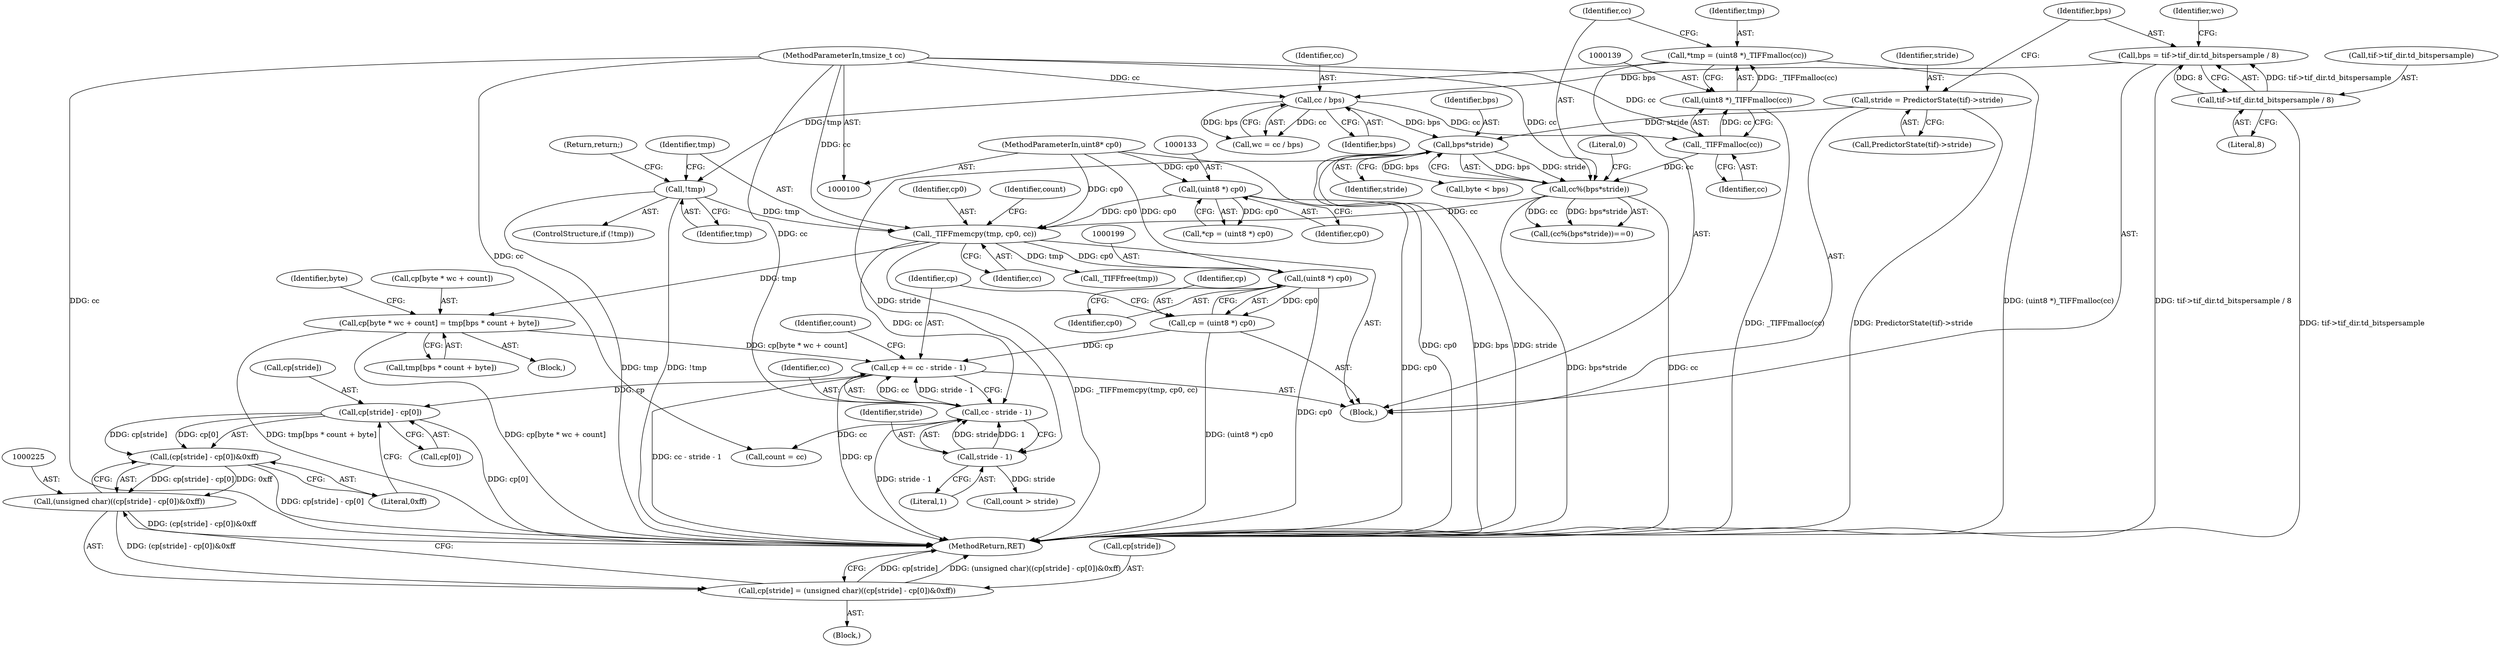 digraph "1_libtiff_3ca657a8793dd011bf869695d72ad31c779c3cc1_4@pointer" {
"1000227" [label="(Call,cp[stride] - cp[0])"];
"1000201" [label="(Call,cp += cc - stride - 1)"];
"1000203" [label="(Call,cc - stride - 1)"];
"1000154" [label="(Call,_TIFFmemcpy(tmp, cp0, cc))"];
"1000151" [label="(Call,!tmp)"];
"1000136" [label="(Call,*tmp = (uint8 *)_TIFFmalloc(cc))"];
"1000138" [label="(Call,(uint8 *)_TIFFmalloc(cc))"];
"1000140" [label="(Call,_TIFFmalloc(cc))"];
"1000125" [label="(Call,cc / bps)"];
"1000103" [label="(MethodParameterIn,tmsize_t cc)"];
"1000113" [label="(Call,bps = tif->tif_dir.td_bitspersample / 8)"];
"1000115" [label="(Call,tif->tif_dir.td_bitspersample / 8)"];
"1000132" [label="(Call,(uint8 *) cp0)"];
"1000102" [label="(MethodParameterIn,uint8* cp0)"];
"1000144" [label="(Call,cc%(bps*stride))"];
"1000146" [label="(Call,bps*stride)"];
"1000106" [label="(Call,stride = PredictorState(tif)->stride)"];
"1000205" [label="(Call,stride - 1)"];
"1000179" [label="(Call,cp[byte * wc + count] = tmp[bps * count + byte])"];
"1000196" [label="(Call,cp = (uint8 *) cp0)"];
"1000198" [label="(Call,(uint8 *) cp0)"];
"1000226" [label="(Call,(cp[stride] - cp[0])&0xff)"];
"1000224" [label="(Call,(unsigned char)((cp[stride] - cp[0])&0xff))"];
"1000220" [label="(Call,cp[stride] = (unsigned char)((cp[stride] - cp[0])&0xff))"];
"1000187" [label="(Call,tmp[bps * count + byte])"];
"1000123" [label="(Call,wc = cc / bps)"];
"1000113" [label="(Call,bps = tif->tif_dir.td_bitspersample / 8)"];
"1000146" [label="(Call,bps*stride)"];
"1000203" [label="(Call,cc - stride - 1)"];
"1000145" [label="(Identifier,cc)"];
"1000130" [label="(Call,*cp = (uint8 *) cp0)"];
"1000140" [label="(Call,_TIFFmalloc(cc))"];
"1000200" [label="(Identifier,cp0)"];
"1000209" [label="(Call,count = cc)"];
"1000115" [label="(Call,tif->tif_dir.td_bitspersample / 8)"];
"1000235" [label="(MethodReturn,RET)"];
"1000212" [label="(Call,count > stride)"];
"1000224" [label="(Call,(unsigned char)((cp[stride] - cp[0])&0xff))"];
"1000160" [label="(Identifier,count)"];
"1000137" [label="(Identifier,tmp)"];
"1000234" [label="(Literal,0xff)"];
"1000150" [label="(ControlStructure,if (!tmp))"];
"1000221" [label="(Call,cp[stride])"];
"1000155" [label="(Identifier,tmp)"];
"1000206" [label="(Identifier,stride)"];
"1000197" [label="(Identifier,cp)"];
"1000204" [label="(Identifier,cc)"];
"1000144" [label="(Call,cc%(bps*stride))"];
"1000218" [label="(Block,)"];
"1000124" [label="(Identifier,wc)"];
"1000226" [label="(Call,(cp[stride] - cp[0])&0xff)"];
"1000136" [label="(Call,*tmp = (uint8 *)_TIFFmalloc(cc))"];
"1000152" [label="(Identifier,tmp)"];
"1000114" [label="(Identifier,bps)"];
"1000126" [label="(Identifier,cc)"];
"1000143" [label="(Call,(cc%(bps*stride))==0)"];
"1000116" [label="(Call,tif->tif_dir.td_bitspersample)"];
"1000134" [label="(Identifier,cp0)"];
"1000147" [label="(Identifier,bps)"];
"1000180" [label="(Call,cp[byte * wc + count])"];
"1000127" [label="(Identifier,bps)"];
"1000194" [label="(Call,_TIFFfree(tmp))"];
"1000148" [label="(Identifier,stride)"];
"1000198" [label="(Call,(uint8 *) cp0)"];
"1000125" [label="(Call,cc / bps)"];
"1000177" [label="(Identifier,byte)"];
"1000138" [label="(Call,(uint8 *)_TIFFmalloc(cc))"];
"1000132" [label="(Call,(uint8 *) cp0)"];
"1000108" [label="(Call,PredictorState(tif)->stride)"];
"1000196" [label="(Call,cp = (uint8 *) cp0)"];
"1000227" [label="(Call,cp[stride] - cp[0])"];
"1000178" [label="(Block,)"];
"1000220" [label="(Call,cp[stride] = (unsigned char)((cp[stride] - cp[0])&0xff))"];
"1000157" [label="(Identifier,cc)"];
"1000106" [label="(Call,stride = PredictorState(tif)->stride)"];
"1000153" [label="(Return,return;)"];
"1000231" [label="(Call,cp[0])"];
"1000102" [label="(MethodParameterIn,uint8* cp0)"];
"1000173" [label="(Call,byte < bps)"];
"1000156" [label="(Identifier,cp0)"];
"1000149" [label="(Literal,0)"];
"1000207" [label="(Literal,1)"];
"1000179" [label="(Call,cp[byte * wc + count] = tmp[bps * count + byte])"];
"1000151" [label="(Call,!tmp)"];
"1000205" [label="(Call,stride - 1)"];
"1000141" [label="(Identifier,cc)"];
"1000107" [label="(Identifier,stride)"];
"1000202" [label="(Identifier,cp)"];
"1000201" [label="(Call,cp += cc - stride - 1)"];
"1000104" [label="(Block,)"];
"1000154" [label="(Call,_TIFFmemcpy(tmp, cp0, cc))"];
"1000121" [label="(Literal,8)"];
"1000103" [label="(MethodParameterIn,tmsize_t cc)"];
"1000210" [label="(Identifier,count)"];
"1000228" [label="(Call,cp[stride])"];
"1000227" -> "1000226"  [label="AST: "];
"1000227" -> "1000231"  [label="CFG: "];
"1000228" -> "1000227"  [label="AST: "];
"1000231" -> "1000227"  [label="AST: "];
"1000234" -> "1000227"  [label="CFG: "];
"1000227" -> "1000235"  [label="DDG: cp[0]"];
"1000227" -> "1000226"  [label="DDG: cp[stride]"];
"1000227" -> "1000226"  [label="DDG: cp[0]"];
"1000201" -> "1000227"  [label="DDG: cp"];
"1000201" -> "1000104"  [label="AST: "];
"1000201" -> "1000203"  [label="CFG: "];
"1000202" -> "1000201"  [label="AST: "];
"1000203" -> "1000201"  [label="AST: "];
"1000210" -> "1000201"  [label="CFG: "];
"1000201" -> "1000235"  [label="DDG: cc - stride - 1"];
"1000201" -> "1000235"  [label="DDG: cp"];
"1000203" -> "1000201"  [label="DDG: cc"];
"1000203" -> "1000201"  [label="DDG: stride - 1"];
"1000179" -> "1000201"  [label="DDG: cp[byte * wc + count]"];
"1000196" -> "1000201"  [label="DDG: cp"];
"1000203" -> "1000205"  [label="CFG: "];
"1000204" -> "1000203"  [label="AST: "];
"1000205" -> "1000203"  [label="AST: "];
"1000203" -> "1000235"  [label="DDG: stride - 1"];
"1000154" -> "1000203"  [label="DDG: cc"];
"1000103" -> "1000203"  [label="DDG: cc"];
"1000205" -> "1000203"  [label="DDG: stride"];
"1000205" -> "1000203"  [label="DDG: 1"];
"1000203" -> "1000209"  [label="DDG: cc"];
"1000154" -> "1000104"  [label="AST: "];
"1000154" -> "1000157"  [label="CFG: "];
"1000155" -> "1000154"  [label="AST: "];
"1000156" -> "1000154"  [label="AST: "];
"1000157" -> "1000154"  [label="AST: "];
"1000160" -> "1000154"  [label="CFG: "];
"1000154" -> "1000235"  [label="DDG: _TIFFmemcpy(tmp, cp0, cc)"];
"1000151" -> "1000154"  [label="DDG: tmp"];
"1000132" -> "1000154"  [label="DDG: cp0"];
"1000102" -> "1000154"  [label="DDG: cp0"];
"1000144" -> "1000154"  [label="DDG: cc"];
"1000103" -> "1000154"  [label="DDG: cc"];
"1000154" -> "1000179"  [label="DDG: tmp"];
"1000154" -> "1000194"  [label="DDG: tmp"];
"1000154" -> "1000198"  [label="DDG: cp0"];
"1000151" -> "1000150"  [label="AST: "];
"1000151" -> "1000152"  [label="CFG: "];
"1000152" -> "1000151"  [label="AST: "];
"1000153" -> "1000151"  [label="CFG: "];
"1000155" -> "1000151"  [label="CFG: "];
"1000151" -> "1000235"  [label="DDG: !tmp"];
"1000151" -> "1000235"  [label="DDG: tmp"];
"1000136" -> "1000151"  [label="DDG: tmp"];
"1000136" -> "1000104"  [label="AST: "];
"1000136" -> "1000138"  [label="CFG: "];
"1000137" -> "1000136"  [label="AST: "];
"1000138" -> "1000136"  [label="AST: "];
"1000145" -> "1000136"  [label="CFG: "];
"1000136" -> "1000235"  [label="DDG: (uint8 *)_TIFFmalloc(cc)"];
"1000138" -> "1000136"  [label="DDG: _TIFFmalloc(cc)"];
"1000138" -> "1000140"  [label="CFG: "];
"1000139" -> "1000138"  [label="AST: "];
"1000140" -> "1000138"  [label="AST: "];
"1000138" -> "1000235"  [label="DDG: _TIFFmalloc(cc)"];
"1000140" -> "1000138"  [label="DDG: cc"];
"1000140" -> "1000141"  [label="CFG: "];
"1000141" -> "1000140"  [label="AST: "];
"1000125" -> "1000140"  [label="DDG: cc"];
"1000103" -> "1000140"  [label="DDG: cc"];
"1000140" -> "1000144"  [label="DDG: cc"];
"1000125" -> "1000123"  [label="AST: "];
"1000125" -> "1000127"  [label="CFG: "];
"1000126" -> "1000125"  [label="AST: "];
"1000127" -> "1000125"  [label="AST: "];
"1000123" -> "1000125"  [label="CFG: "];
"1000125" -> "1000123"  [label="DDG: cc"];
"1000125" -> "1000123"  [label="DDG: bps"];
"1000103" -> "1000125"  [label="DDG: cc"];
"1000113" -> "1000125"  [label="DDG: bps"];
"1000125" -> "1000146"  [label="DDG: bps"];
"1000103" -> "1000100"  [label="AST: "];
"1000103" -> "1000235"  [label="DDG: cc"];
"1000103" -> "1000144"  [label="DDG: cc"];
"1000103" -> "1000209"  [label="DDG: cc"];
"1000113" -> "1000104"  [label="AST: "];
"1000113" -> "1000115"  [label="CFG: "];
"1000114" -> "1000113"  [label="AST: "];
"1000115" -> "1000113"  [label="AST: "];
"1000124" -> "1000113"  [label="CFG: "];
"1000113" -> "1000235"  [label="DDG: tif->tif_dir.td_bitspersample / 8"];
"1000115" -> "1000113"  [label="DDG: tif->tif_dir.td_bitspersample"];
"1000115" -> "1000113"  [label="DDG: 8"];
"1000115" -> "1000121"  [label="CFG: "];
"1000116" -> "1000115"  [label="AST: "];
"1000121" -> "1000115"  [label="AST: "];
"1000115" -> "1000235"  [label="DDG: tif->tif_dir.td_bitspersample"];
"1000132" -> "1000130"  [label="AST: "];
"1000132" -> "1000134"  [label="CFG: "];
"1000133" -> "1000132"  [label="AST: "];
"1000134" -> "1000132"  [label="AST: "];
"1000130" -> "1000132"  [label="CFG: "];
"1000132" -> "1000235"  [label="DDG: cp0"];
"1000132" -> "1000130"  [label="DDG: cp0"];
"1000102" -> "1000132"  [label="DDG: cp0"];
"1000102" -> "1000100"  [label="AST: "];
"1000102" -> "1000235"  [label="DDG: cp0"];
"1000102" -> "1000198"  [label="DDG: cp0"];
"1000144" -> "1000143"  [label="AST: "];
"1000144" -> "1000146"  [label="CFG: "];
"1000145" -> "1000144"  [label="AST: "];
"1000146" -> "1000144"  [label="AST: "];
"1000149" -> "1000144"  [label="CFG: "];
"1000144" -> "1000235"  [label="DDG: cc"];
"1000144" -> "1000235"  [label="DDG: bps*stride"];
"1000144" -> "1000143"  [label="DDG: cc"];
"1000144" -> "1000143"  [label="DDG: bps*stride"];
"1000146" -> "1000144"  [label="DDG: bps"];
"1000146" -> "1000144"  [label="DDG: stride"];
"1000146" -> "1000148"  [label="CFG: "];
"1000147" -> "1000146"  [label="AST: "];
"1000148" -> "1000146"  [label="AST: "];
"1000146" -> "1000235"  [label="DDG: stride"];
"1000146" -> "1000235"  [label="DDG: bps"];
"1000106" -> "1000146"  [label="DDG: stride"];
"1000146" -> "1000173"  [label="DDG: bps"];
"1000146" -> "1000205"  [label="DDG: stride"];
"1000106" -> "1000104"  [label="AST: "];
"1000106" -> "1000108"  [label="CFG: "];
"1000107" -> "1000106"  [label="AST: "];
"1000108" -> "1000106"  [label="AST: "];
"1000114" -> "1000106"  [label="CFG: "];
"1000106" -> "1000235"  [label="DDG: PredictorState(tif)->stride"];
"1000205" -> "1000207"  [label="CFG: "];
"1000206" -> "1000205"  [label="AST: "];
"1000207" -> "1000205"  [label="AST: "];
"1000205" -> "1000212"  [label="DDG: stride"];
"1000179" -> "1000178"  [label="AST: "];
"1000179" -> "1000187"  [label="CFG: "];
"1000180" -> "1000179"  [label="AST: "];
"1000187" -> "1000179"  [label="AST: "];
"1000177" -> "1000179"  [label="CFG: "];
"1000179" -> "1000235"  [label="DDG: tmp[bps * count + byte]"];
"1000179" -> "1000235"  [label="DDG: cp[byte * wc + count]"];
"1000196" -> "1000104"  [label="AST: "];
"1000196" -> "1000198"  [label="CFG: "];
"1000197" -> "1000196"  [label="AST: "];
"1000198" -> "1000196"  [label="AST: "];
"1000202" -> "1000196"  [label="CFG: "];
"1000196" -> "1000235"  [label="DDG: (uint8 *) cp0"];
"1000198" -> "1000196"  [label="DDG: cp0"];
"1000198" -> "1000200"  [label="CFG: "];
"1000199" -> "1000198"  [label="AST: "];
"1000200" -> "1000198"  [label="AST: "];
"1000198" -> "1000235"  [label="DDG: cp0"];
"1000226" -> "1000224"  [label="AST: "];
"1000226" -> "1000234"  [label="CFG: "];
"1000234" -> "1000226"  [label="AST: "];
"1000224" -> "1000226"  [label="CFG: "];
"1000226" -> "1000235"  [label="DDG: cp[stride] - cp[0]"];
"1000226" -> "1000224"  [label="DDG: cp[stride] - cp[0]"];
"1000226" -> "1000224"  [label="DDG: 0xff"];
"1000224" -> "1000220"  [label="AST: "];
"1000225" -> "1000224"  [label="AST: "];
"1000220" -> "1000224"  [label="CFG: "];
"1000224" -> "1000235"  [label="DDG: (cp[stride] - cp[0])&0xff"];
"1000224" -> "1000220"  [label="DDG: (cp[stride] - cp[0])&0xff"];
"1000220" -> "1000218"  [label="AST: "];
"1000221" -> "1000220"  [label="AST: "];
"1000235" -> "1000220"  [label="CFG: "];
"1000220" -> "1000235"  [label="DDG: cp[stride]"];
"1000220" -> "1000235"  [label="DDG: (unsigned char)((cp[stride] - cp[0])&0xff)"];
}
